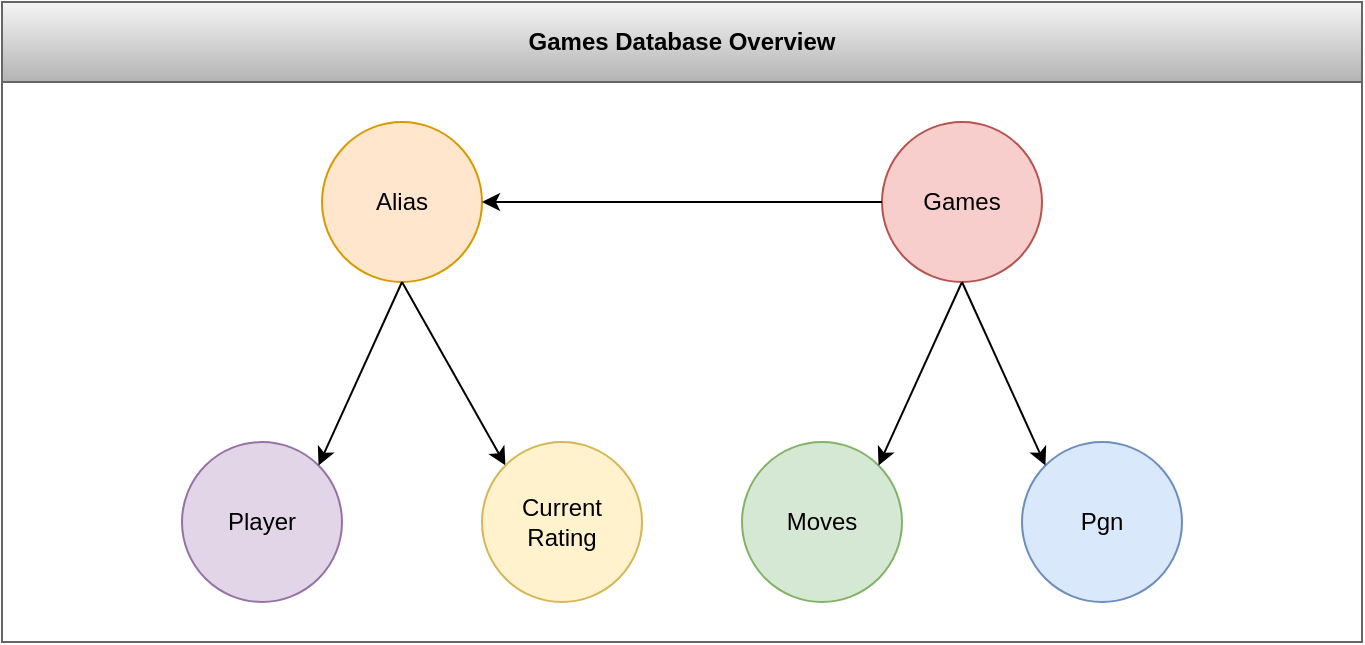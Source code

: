 <mxfile>
    <diagram id="EQRQ3IdOEyXmHRYxrw7s" name="High Level Model">
        <mxGraphModel dx="735" dy="574" grid="1" gridSize="10" guides="1" tooltips="1" connect="1" arrows="1" fold="1" page="1" pageScale="1" pageWidth="850" pageHeight="1100" math="0" shadow="0">
            <root>
                <mxCell id="0"/>
                <mxCell id="1" parent="0"/>
                <mxCell id="fS4P010bNHRI7lqvYaCS-2" value="Games Database Overview" style="swimlane;whiteSpace=wrap;html=1;swimlaneFillColor=default;fillColor=#f5f5f5;gradientColor=#b3b3b3;strokeColor=#666666;gradientDirection=south;startSize=40;" parent="1" vertex="1">
                    <mxGeometry x="40" y="40" width="680" height="320" as="geometry"/>
                </mxCell>
                <mxCell id="2" value="Moves" style="ellipse;whiteSpace=wrap;html=1;aspect=fixed;fillColor=#d5e8d4;strokeColor=#82b366;" parent="fS4P010bNHRI7lqvYaCS-2" vertex="1">
                    <mxGeometry x="370" y="220" width="80" height="80" as="geometry"/>
                </mxCell>
                <mxCell id="U21U7-N9PlkVVATdKfUt-7" value="" style="endArrow=classic;html=1;exitX=0.5;exitY=1;exitDx=0;exitDy=0;entryX=1;entryY=0;entryDx=0;entryDy=0;" parent="fS4P010bNHRI7lqvYaCS-2" source="vxkt7GRDGy2-bQk9t3Sm-1" target="2" edge="1">
                    <mxGeometry width="50" height="50" relative="1" as="geometry">
                        <mxPoint x="410" y="310" as="sourcePoint"/>
                        <mxPoint x="460" y="260" as="targetPoint"/>
                    </mxGeometry>
                </mxCell>
                <mxCell id="vxkt7GRDGy2-bQk9t3Sm-1" value="Games" style="ellipse;whiteSpace=wrap;html=1;aspect=fixed;fillColor=#f8cecc;strokeColor=#b85450;" parent="fS4P010bNHRI7lqvYaCS-2" vertex="1">
                    <mxGeometry x="440" y="60" width="80" height="80" as="geometry"/>
                </mxCell>
                <mxCell id="ahVJ65kF15WfOiXEWKMr-1" value="Alias" style="ellipse;whiteSpace=wrap;html=1;aspect=fixed;labelBorderColor=none;fillColor=#ffe6cc;strokeColor=#d79b00;" parent="fS4P010bNHRI7lqvYaCS-2" vertex="1">
                    <mxGeometry x="160" y="60" width="80" height="80" as="geometry"/>
                </mxCell>
                <mxCell id="U21U7-N9PlkVVATdKfUt-9" value="" style="endArrow=classic;html=1;exitX=0.5;exitY=1;exitDx=0;exitDy=0;entryX=0;entryY=0;entryDx=0;entryDy=0;" parent="fS4P010bNHRI7lqvYaCS-2" source="ahVJ65kF15WfOiXEWKMr-1" target="75uX6NlrLeCMS7MUgdRL-1" edge="1">
                    <mxGeometry width="50" height="50" relative="1" as="geometry">
                        <mxPoint x="410" y="310" as="sourcePoint"/>
                        <mxPoint x="460" y="260" as="targetPoint"/>
                    </mxGeometry>
                </mxCell>
                <mxCell id="75uX6NlrLeCMS7MUgdRL-1" value="Current Rating" style="ellipse;whiteSpace=wrap;html=1;aspect=fixed;fillColor=#fff2cc;strokeColor=#d6b656;" parent="fS4P010bNHRI7lqvYaCS-2" vertex="1">
                    <mxGeometry x="240" y="220" width="80" height="80" as="geometry"/>
                </mxCell>
                <mxCell id="ahVJ65kF15WfOiXEWKMr-2" value="Player" style="ellipse;whiteSpace=wrap;html=1;aspect=fixed;labelBorderColor=none;fillColor=#e1d5e7;strokeColor=#9673a6;" parent="fS4P010bNHRI7lqvYaCS-2" vertex="1">
                    <mxGeometry x="90" y="220" width="80" height="80" as="geometry"/>
                </mxCell>
                <mxCell id="VV1fMMkb9jswBx7jmPIF-2" value="Pgn" style="ellipse;whiteSpace=wrap;html=1;aspect=fixed;gradientDirection=south;fillColor=#dae8fc;strokeColor=#6c8ebf;" parent="fS4P010bNHRI7lqvYaCS-2" vertex="1">
                    <mxGeometry x="510" y="220" width="80" height="80" as="geometry"/>
                </mxCell>
                <mxCell id="VV1fMMkb9jswBx7jmPIF-3" value="" style="endArrow=classic;html=1;exitX=0.5;exitY=1;exitDx=0;exitDy=0;entryX=0;entryY=0;entryDx=0;entryDy=0;" parent="fS4P010bNHRI7lqvYaCS-2" source="vxkt7GRDGy2-bQk9t3Sm-1" target="VV1fMMkb9jswBx7jmPIF-2" edge="1">
                    <mxGeometry width="50" height="50" relative="1" as="geometry">
                        <mxPoint x="430" y="290" as="sourcePoint"/>
                        <mxPoint x="480" y="240" as="targetPoint"/>
                    </mxGeometry>
                </mxCell>
                <mxCell id="-YMnHzM16ICYIb03v5oN-3" value="" style="endArrow=classic;html=1;exitX=0.5;exitY=1;exitDx=0;exitDy=0;entryX=1;entryY=0;entryDx=0;entryDy=0;" parent="fS4P010bNHRI7lqvYaCS-2" source="ahVJ65kF15WfOiXEWKMr-1" target="ahVJ65kF15WfOiXEWKMr-2" edge="1">
                    <mxGeometry width="50" height="50" relative="1" as="geometry">
                        <mxPoint x="380" y="290" as="sourcePoint"/>
                        <mxPoint x="430" y="240" as="targetPoint"/>
                    </mxGeometry>
                </mxCell>
                <mxCell id="-YMnHzM16ICYIb03v5oN-4" value="" style="endArrow=classic;html=1;entryX=1;entryY=0.5;entryDx=0;entryDy=0;exitX=0;exitY=0.5;exitDx=0;exitDy=0;" parent="fS4P010bNHRI7lqvYaCS-2" source="vxkt7GRDGy2-bQk9t3Sm-1" target="ahVJ65kF15WfOiXEWKMr-1" edge="1">
                    <mxGeometry width="50" height="50" relative="1" as="geometry">
                        <mxPoint x="380" y="290" as="sourcePoint"/>
                        <mxPoint x="430" y="240" as="targetPoint"/>
                    </mxGeometry>
                </mxCell>
            </root>
        </mxGraphModel>
    </diagram>
    <diagram id="Z3fM4L8KaYH_9EWf1bJr" name="Alias">
        <mxGraphModel dx="1585" dy="574" grid="1" gridSize="10" guides="1" tooltips="1" connect="1" arrows="1" fold="1" page="1" pageScale="1" pageWidth="850" pageHeight="1100" math="0" shadow="0">
            <root>
                <mxCell id="0"/>
                <mxCell id="1" parent="0"/>
                <mxCell id="254" value="Aliases" style="swimlane;whiteSpace=wrap;html=1;labelBorderColor=none;swimlaneFillColor=default;fillColor=#ffe6cc;strokeColor=#d79b00;" parent="1" vertex="1">
                    <mxGeometry x="-840" y="26" width="600" height="370" as="geometry"/>
                </mxCell>
                <mxCell id="361" value="Proper Name" style="swimlane;childLayout=stackLayout;horizontal=1;startSize=30;horizontalStack=0;rounded=1;fontSize=14;fontStyle=0;strokeWidth=2;resizeParent=0;resizeLast=1;shadow=0;dashed=0;align=center;labelBorderColor=none;fillColor=#ffe6cc;strokeColor=#d79b00;" parent="254" vertex="1">
                    <mxGeometry x="14" y="34" width="160" height="100" as="geometry"/>
                </mxCell>
                <mxCell id="362" value="proper_name_id (PK)&#10;alias_id (PK)&#10;proper_first_name&#10;proper_last_name" style="align=left;strokeColor=none;fillColor=none;spacingLeft=4;fontSize=12;verticalAlign=top;resizable=0;rotatable=0;part=1;labelBorderColor=none;" parent="361" vertex="1">
                    <mxGeometry y="30" width="160" height="70" as="geometry"/>
                </mxCell>
                <mxCell id="363" value="Handle Name" style="swimlane;childLayout=stackLayout;horizontal=1;startSize=30;horizontalStack=0;rounded=1;fontSize=14;fontStyle=0;strokeWidth=2;resizeParent=0;resizeLast=1;shadow=0;dashed=0;align=center;labelBorderColor=none;fillColor=#ffe6cc;strokeColor=#d79b00;" parent="254" vertex="1">
                    <mxGeometry x="14" y="150" width="160" height="97" as="geometry"/>
                </mxCell>
                <mxCell id="364" value="handle_id (PK)&#10;alias_id (PK, FK)&#10;handle_name&#10;handle_source_id" style="align=left;strokeColor=none;fillColor=none;spacingLeft=4;fontSize=12;verticalAlign=top;resizable=0;rotatable=0;part=1;labelBorderColor=none;" parent="363" vertex="1">
                    <mxGeometry y="30" width="160" height="67" as="geometry"/>
                </mxCell>
                <mxCell id="375" value="Handle Source" style="swimlane;childLayout=stackLayout;horizontal=1;startSize=30;horizontalStack=0;rounded=1;fontSize=14;fontStyle=0;strokeWidth=2;resizeParent=0;resizeLast=1;shadow=0;dashed=0;align=center;labelBorderColor=none;fillColor=#ffe6cc;strokeColor=#d79b00;" parent="254" vertex="1">
                    <mxGeometry x="14" y="281" width="160" height="70" as="geometry"/>
                </mxCell>
                <mxCell id="376" value="handle_source_id (PK)&#10;handle_source_name" style="align=left;strokeColor=none;fillColor=none;spacingLeft=4;fontSize=12;verticalAlign=top;resizable=0;rotatable=0;part=1;labelBorderColor=none;" parent="375" vertex="1">
                    <mxGeometry y="30" width="160" height="40" as="geometry"/>
                </mxCell>
                <mxCell id="349" value="Alias" style="swimlane;childLayout=stackLayout;horizontal=1;startSize=30;horizontalStack=0;rounded=1;fontSize=14;fontStyle=0;strokeWidth=2;resizeParent=0;resizeLast=1;shadow=0;dashed=0;align=center;labelBorderColor=none;fillColor=#ffe6cc;strokeColor=#d79b00;" parent="254" vertex="1">
                    <mxGeometry x="329" y="94" width="160" height="90" as="geometry"/>
                </mxCell>
                <mxCell id="350" value="alias_id (PK)&#10;player_id (PK, FK)&#10;alias_type_id (PK, FK)" style="align=left;strokeColor=none;fillColor=none;spacingLeft=4;fontSize=12;verticalAlign=top;resizable=0;rotatable=0;part=1;labelBorderColor=none;" parent="349" vertex="1">
                    <mxGeometry y="30" width="160" height="60" as="geometry"/>
                </mxCell>
                <mxCell id="owKvPPOLDn9EPrUHpkWQ-542" value="Alias Image" style="swimlane;childLayout=stackLayout;horizontal=1;startSize=30;horizontalStack=0;rounded=1;fontSize=14;fontStyle=0;strokeWidth=2;resizeParent=0;resizeLast=1;shadow=0;dashed=0;align=center;labelBorderColor=none;fillColor=#ffe6cc;strokeColor=#d79b00;" parent="254" vertex="1">
                    <mxGeometry x="224" y="275" width="160" height="72" as="geometry"/>
                </mxCell>
                <mxCell id="owKvPPOLDn9EPrUHpkWQ-543" value="alias_id&#10;alias_img_path" style="align=left;strokeColor=none;fillColor=none;spacingLeft=4;fontSize=12;verticalAlign=top;resizable=0;rotatable=0;part=1;labelBorderColor=none;" parent="owKvPPOLDn9EPrUHpkWQ-542" vertex="1">
                    <mxGeometry y="30" width="160" height="42" as="geometry"/>
                </mxCell>
                <mxCell id="owKvPPOLDn9EPrUHpkWQ-607" value="" style="endArrow=none;html=1;rounded=0;entryX=0.5;entryY=0;entryDx=0;entryDy=0;exitX=0.5;exitY=1;exitDx=0;exitDy=0;" parent="254" source="364" target="375" edge="1">
                    <mxGeometry relative="1" as="geometry">
                        <mxPoint x="250" y="450" as="sourcePoint"/>
                        <mxPoint x="410" y="450" as="targetPoint"/>
                    </mxGeometry>
                </mxCell>
                <mxCell id="347" value="Alias Type" style="swimlane;childLayout=stackLayout;horizontal=1;startSize=30;horizontalStack=0;rounded=1;fontSize=14;fontStyle=0;strokeWidth=2;resizeParent=0;resizeLast=1;shadow=0;dashed=0;align=center;labelBorderColor=none;fillColor=#ffe6cc;strokeColor=#d79b00;" parent="254" vertex="1">
                    <mxGeometry x="424" y="271" width="160" height="80" as="geometry"/>
                </mxCell>
                <mxCell id="348" value="alias_type_id (PK)&#10;alias_type_name&#10;" style="align=left;strokeColor=none;fillColor=none;spacingLeft=4;fontSize=12;verticalAlign=top;resizable=0;rotatable=0;part=1;labelBorderColor=none;" parent="347" vertex="1">
                    <mxGeometry y="30" width="160" height="50" as="geometry"/>
                </mxCell>
                <mxCell id="v_5HvFFuXIRl04NzrVby-467" value="" style="endArrow=none;html=1;rounded=0;exitX=1;exitY=0.25;exitDx=0;exitDy=0;entryX=0;entryY=0.5;entryDx=0;entryDy=0;" parent="254" source="362" target="350" edge="1">
                    <mxGeometry relative="1" as="geometry">
                        <mxPoint x="365" y="204" as="sourcePoint"/>
                        <mxPoint x="525" y="204" as="targetPoint"/>
                        <Array as="points">
                            <mxPoint x="285" y="82"/>
                            <mxPoint x="285" y="154"/>
                        </Array>
                    </mxGeometry>
                </mxCell>
                <mxCell id="v_5HvFFuXIRl04NzrVby-482" value="" style="endArrow=none;html=1;rounded=0;exitX=1;exitY=0.5;exitDx=0;exitDy=0;entryX=0;entryY=0.5;entryDx=0;entryDy=0;" parent="254" source="364" target="350" edge="1">
                    <mxGeometry relative="1" as="geometry">
                        <mxPoint x="365" y="204" as="sourcePoint"/>
                        <mxPoint x="525" y="204" as="targetPoint"/>
                        <Array as="points">
                            <mxPoint x="285" y="214"/>
                            <mxPoint x="285" y="154"/>
                        </Array>
                    </mxGeometry>
                </mxCell>
                <mxCell id="v_5HvFFuXIRl04NzrVby-483" value="" style="endArrow=none;html=1;rounded=0;entryX=0.5;entryY=0;entryDx=0;entryDy=0;exitX=0.5;exitY=1;exitDx=0;exitDy=0;" parent="254" source="350" target="owKvPPOLDn9EPrUHpkWQ-542" edge="1">
                    <mxGeometry relative="1" as="geometry">
                        <mxPoint x="165" y="254" as="sourcePoint"/>
                        <mxPoint x="325" y="254" as="targetPoint"/>
                        <Array as="points">
                            <mxPoint x="410" y="244"/>
                            <mxPoint x="305" y="244"/>
                        </Array>
                    </mxGeometry>
                </mxCell>
                <mxCell id="v_5HvFFuXIRl04NzrVby-484" value="" style="endArrow=none;html=1;rounded=0;entryX=0.5;entryY=0;entryDx=0;entryDy=0;exitX=0.5;exitY=1;exitDx=0;exitDy=0;" parent="254" source="350" target="347" edge="1">
                    <mxGeometry relative="1" as="geometry">
                        <mxPoint x="165" y="254" as="sourcePoint"/>
                        <mxPoint x="325" y="254" as="targetPoint"/>
                        <Array as="points">
                            <mxPoint x="410" y="244"/>
                            <mxPoint x="505" y="244"/>
                        </Array>
                    </mxGeometry>
                </mxCell>
                <mxCell id="owKvPPOLDn9EPrUHpkWQ-695" value="Player" style="ellipse;whiteSpace=wrap;html=1;aspect=fixed;labelBorderColor=none;fillColor=#e1d5e7;strokeColor=#9673a6;" parent="1" vertex="1">
                    <mxGeometry x="-120" y="80" width="80" height="80" as="geometry"/>
                </mxCell>
                <mxCell id="TbUyYdpJonragDdVcx6E-466" value="Current Rating" style="ellipse;whiteSpace=wrap;html=1;aspect=fixed;fillColor=#fff2cc;strokeColor=#d6b656;" parent="1" vertex="1">
                    <mxGeometry x="-120" y="200" width="80" height="80" as="geometry"/>
                </mxCell>
                <mxCell id="v_5HvFFuXIRl04NzrVby-485" value="" style="endArrow=none;html=1;rounded=0;entryX=0;entryY=0.5;entryDx=0;entryDy=0;exitX=1;exitY=0.5;exitDx=0;exitDy=0;" parent="1" source="350" target="owKvPPOLDn9EPrUHpkWQ-695" edge="1">
                    <mxGeometry relative="1" as="geometry">
                        <mxPoint x="-620" y="270" as="sourcePoint"/>
                        <mxPoint x="-460" y="270" as="targetPoint"/>
                        <Array as="points">
                            <mxPoint x="-180" y="180"/>
                            <mxPoint x="-180" y="120"/>
                        </Array>
                    </mxGeometry>
                </mxCell>
                <mxCell id="v_5HvFFuXIRl04NzrVby-487" value="" style="endArrow=none;html=1;rounded=0;entryX=0;entryY=0.5;entryDx=0;entryDy=0;exitX=1;exitY=0.5;exitDx=0;exitDy=0;" parent="1" source="350" target="TbUyYdpJonragDdVcx6E-466" edge="1">
                    <mxGeometry relative="1" as="geometry">
                        <mxPoint x="-620" y="270" as="sourcePoint"/>
                        <mxPoint x="-460" y="270" as="targetPoint"/>
                        <Array as="points">
                            <mxPoint x="-180" y="180"/>
                            <mxPoint x="-180" y="240"/>
                        </Array>
                    </mxGeometry>
                </mxCell>
            </root>
        </mxGraphModel>
    </diagram>
    <diagram name="Current Rating" id="vmAqCJuogV1vJBljSVPh">
        <mxGraphModel dx="-115" dy="574" grid="1" gridSize="10" guides="1" tooltips="1" connect="1" arrows="1" fold="1" page="1" pageScale="1" pageWidth="850" pageHeight="1100" math="0" shadow="0">
            <root>
                <mxCell id="feC3zABJMTbZ6vrxUANg-0"/>
                <mxCell id="feC3zABJMTbZ6vrxUANg-1" parent="feC3zABJMTbZ6vrxUANg-0"/>
                <mxCell id="uYh51CDvto48TjhyABTC-0" value="Current Ratings" style="swimlane;whiteSpace=wrap;html=1;fillColor=#fff2cc;strokeColor=#d6b656;swimlaneFillColor=default;" parent="feC3zABJMTbZ6vrxUANg-1" vertex="1">
                    <mxGeometry x="1080" y="40" width="450" height="310" as="geometry"/>
                </mxCell>
                <mxCell id="IKOAZYbKuyzVhrO0zug2-2" value="Current Rating" style="swimlane;childLayout=stackLayout;horizontal=1;startSize=30;horizontalStack=0;rounded=1;fontSize=14;fontStyle=0;strokeWidth=2;resizeParent=0;resizeLast=1;shadow=0;dashed=0;align=center;labelBorderColor=none;fillColor=#fff2cc;strokeColor=#d6b656;" parent="uYh51CDvto48TjhyABTC-0" vertex="1">
                    <mxGeometry x="10" y="40" width="180" height="130" as="geometry"/>
                </mxCell>
                <mxCell id="IKOAZYbKuyzVhrO0zug2-3" value="current_rating_id (PK)&#10;alias_id (PK, FK)&#10;current_rating_type_id&#10;current_rating_value&#10;current_rating_update_type_id&#10;current_rating_update_datetime" style="align=left;strokeColor=none;fillColor=none;spacingLeft=4;fontSize=12;verticalAlign=top;resizable=0;rotatable=0;part=1;labelBorderColor=none;" parent="IKOAZYbKuyzVhrO0zug2-2" vertex="1">
                    <mxGeometry y="30" width="180" height="100" as="geometry"/>
                </mxCell>
                <mxCell id="IKOAZYbKuyzVhrO0zug2-9" value="Current Rating Update Type" style="swimlane;childLayout=stackLayout;horizontal=1;startSize=30;horizontalStack=0;rounded=1;fontSize=14;fontStyle=0;strokeWidth=2;resizeParent=0;resizeLast=1;shadow=0;dashed=0;align=center;labelBorderColor=none;fillColor=#fff2cc;strokeColor=#d6b656;" parent="uYh51CDvto48TjhyABTC-0" vertex="1">
                    <mxGeometry x="240" y="80" width="200" height="70" as="geometry"/>
                </mxCell>
                <mxCell id="IKOAZYbKuyzVhrO0zug2-10" value="rating_update_type_id&#10;ratind_update_type_name&#10;" style="align=left;strokeColor=none;fillColor=none;spacingLeft=4;fontSize=12;verticalAlign=top;resizable=0;rotatable=0;part=1;labelBorderColor=none;" parent="IKOAZYbKuyzVhrO0zug2-9" vertex="1">
                    <mxGeometry y="30" width="200" height="40" as="geometry"/>
                </mxCell>
                <mxCell id="IKOAZYbKuyzVhrO0zug2-7" value="Current Rating Type" style="swimlane;childLayout=stackLayout;horizontal=1;startSize=30;horizontalStack=0;rounded=1;fontSize=14;fontStyle=0;strokeWidth=2;resizeParent=0;resizeLast=1;shadow=0;dashed=0;align=center;labelBorderColor=none;fillColor=#fff2cc;strokeColor=#d6b656;" parent="uYh51CDvto48TjhyABTC-0" vertex="1">
                    <mxGeometry x="20" y="220" width="160" height="70" as="geometry"/>
                </mxCell>
                <mxCell id="IKOAZYbKuyzVhrO0zug2-8" value="rating_type_id&#10;rating_type_name" style="align=left;strokeColor=none;fillColor=none;spacingLeft=4;fontSize=12;verticalAlign=top;resizable=0;rotatable=0;part=1;labelBorderColor=none;" parent="IKOAZYbKuyzVhrO0zug2-7" vertex="1">
                    <mxGeometry y="30" width="160" height="40" as="geometry"/>
                </mxCell>
                <mxCell id="Vqa33I1sNbURaeNk3oaS-0" value="" style="endArrow=none;html=1;rounded=0;entryX=0;entryY=0.25;entryDx=0;entryDy=0;exitX=1;exitY=0.5;exitDx=0;exitDy=0;" parent="uYh51CDvto48TjhyABTC-0" source="IKOAZYbKuyzVhrO0zug2-3" target="IKOAZYbKuyzVhrO0zug2-10" edge="1">
                    <mxGeometry relative="1" as="geometry">
                        <mxPoint x="270" y="230" as="sourcePoint"/>
                        <mxPoint x="430" y="230" as="targetPoint"/>
                    </mxGeometry>
                </mxCell>
                <mxCell id="Vqa33I1sNbURaeNk3oaS-1" value="" style="endArrow=none;html=1;rounded=0;entryX=0.5;entryY=0;entryDx=0;entryDy=0;exitX=0.5;exitY=1;exitDx=0;exitDy=0;" parent="uYh51CDvto48TjhyABTC-0" source="IKOAZYbKuyzVhrO0zug2-3" target="IKOAZYbKuyzVhrO0zug2-7" edge="1">
                    <mxGeometry relative="1" as="geometry">
                        <mxPoint x="270" y="230" as="sourcePoint"/>
                        <mxPoint x="430" y="230" as="targetPoint"/>
                    </mxGeometry>
                </mxCell>
                <mxCell id="bRO0vtCpbkJ5svx-4ACC-0" value="Aliases" style="ellipse;whiteSpace=wrap;html=1;aspect=fixed;fillColor=#ffe6cc;strokeColor=#d79b00;" parent="feC3zABJMTbZ6vrxUANg-1" vertex="1">
                    <mxGeometry x="920" y="120" width="80" height="80" as="geometry"/>
                </mxCell>
                <mxCell id="bRO0vtCpbkJ5svx-4ACC-1" value="" style="endArrow=none;html=1;rounded=0;entryX=0;entryY=0.5;entryDx=0;entryDy=0;exitX=1;exitY=0.5;exitDx=0;exitDy=0;" parent="feC3zABJMTbZ6vrxUANg-1" source="bRO0vtCpbkJ5svx-4ACC-0" target="IKOAZYbKuyzVhrO0zug2-3" edge="1">
                    <mxGeometry relative="1" as="geometry">
                        <mxPoint x="1200" y="350" as="sourcePoint"/>
                        <mxPoint x="1360" y="350" as="targetPoint"/>
                    </mxGeometry>
                </mxCell>
            </root>
        </mxGraphModel>
    </diagram>
    <diagram id="bhh4FkwWOIghbWMBfxlo" name="Games">
        <mxGraphModel dx="735" dy="577" grid="1" gridSize="10" guides="1" tooltips="1" connect="1" arrows="1" fold="1" page="1" pageScale="1" pageWidth="850" pageHeight="1100" math="0" shadow="0">
            <root>
                <mxCell id="0"/>
                <mxCell id="1" parent="0"/>
                <mxCell id="wVm4XnnzG5IfNeauhPvM-1" value="Game" style="swimlane;whiteSpace=wrap;html=1;fillColor=#f8cecc;strokeColor=#b85450;swimlaneFillColor=default;startSize=40;" parent="1" vertex="1">
                    <mxGeometry x="190" y="40" width="460" height="450" as="geometry"/>
                </mxCell>
                <mxCell id="wVm4XnnzG5IfNeauhPvM-2" value="Game" style="swimlane;childLayout=stackLayout;horizontal=1;startSize=30;horizontalStack=0;rounded=1;fontSize=14;fontStyle=0;strokeWidth=2;resizeParent=0;resizeLast=1;shadow=0;dashed=0;align=center;fillColor=#f8cecc;strokeColor=#b85450;" parent="wVm4XnnzG5IfNeauhPvM-1" vertex="1">
                    <mxGeometry x="27" y="80" width="160" height="168" as="geometry"/>
                </mxCell>
                <mxCell id="wVm4XnnzG5IfNeauhPvM-3" value="game_id (PK)&#10;game_white_alias_id&#10;game_white_rating&#10;game_black_alias_id&#10;game_black_rating&#10;result_id (FK)&#10;metadata_set_id (FK)&#10;eco_id&#10;pgn_id" style="align=left;strokeColor=none;fillColor=none;spacingLeft=4;fontSize=12;verticalAlign=top;resizable=0;rotatable=0;part=1;" parent="wVm4XnnzG5IfNeauhPvM-2" vertex="1">
                    <mxGeometry y="30" width="160" height="138" as="geometry"/>
                </mxCell>
                <mxCell id="iBt2-Yo8hQnapHBx-OGb-1" value="Metadata" style="swimlane;childLayout=stackLayout;horizontal=1;startSize=30;horizontalStack=0;rounded=1;fontSize=14;fontStyle=0;strokeWidth=2;resizeParent=0;resizeLast=1;shadow=0;dashed=0;align=center;fillColor=#f8cecc;strokeColor=#b85450;" parent="wVm4XnnzG5IfNeauhPvM-1" vertex="1">
                    <mxGeometry x="255" y="98" width="160" height="89" as="geometry"/>
                </mxCell>
                <mxCell id="iBt2-Yo8hQnapHBx-OGb-2" value="metadata_id&#10;metadata_type_id&#10;metadata_value" style="align=left;strokeColor=none;fillColor=none;spacingLeft=4;fontSize=12;verticalAlign=top;resizable=0;rotatable=0;part=1;" parent="iBt2-Yo8hQnapHBx-OGb-1" vertex="1">
                    <mxGeometry y="30" width="160" height="59" as="geometry"/>
                </mxCell>
                <mxCell id="UJYC0FxTfmIuKqCC3rUQ-7" value="Metadata Type" style="swimlane;childLayout=stackLayout;horizontal=1;startSize=30;horizontalStack=0;rounded=1;fontSize=14;fontStyle=0;strokeWidth=2;resizeParent=0;resizeLast=1;shadow=0;dashed=0;align=center;fillColor=#f8cecc;strokeColor=#b85450;" parent="wVm4XnnzG5IfNeauhPvM-1" vertex="1">
                    <mxGeometry x="255" y="233" width="160" height="70" as="geometry"/>
                </mxCell>
                <mxCell id="UJYC0FxTfmIuKqCC3rUQ-8" value="metadata_type_id (PK)&#10;metadata_type_name" style="align=left;strokeColor=none;fillColor=none;spacingLeft=4;fontSize=12;verticalAlign=top;resizable=0;rotatable=0;part=1;" parent="UJYC0FxTfmIuKqCC3rUQ-7" vertex="1">
                    <mxGeometry y="30" width="160" height="40" as="geometry"/>
                </mxCell>
                <mxCell id="UJYC0FxTfmIuKqCC3rUQ-10" value="Result" style="swimlane;childLayout=stackLayout;horizontal=1;startSize=30;horizontalStack=0;rounded=1;fontSize=14;fontStyle=0;strokeWidth=2;resizeParent=0;resizeLast=1;shadow=0;dashed=0;align=center;fillColor=#f8cecc;strokeColor=#b85450;" parent="wVm4XnnzG5IfNeauhPvM-1" vertex="1">
                    <mxGeometry x="27" y="328" width="160" height="90" as="geometry"/>
                </mxCell>
                <mxCell id="UJYC0FxTfmIuKqCC3rUQ-11" value="result_id&#10;result_type_id&#10;result_value" style="align=left;strokeColor=none;fillColor=none;spacingLeft=4;fontSize=12;verticalAlign=top;resizable=0;rotatable=0;part=1;" parent="UJYC0FxTfmIuKqCC3rUQ-10" vertex="1">
                    <mxGeometry y="30" width="160" height="60" as="geometry"/>
                </mxCell>
                <mxCell id="UJYC0FxTfmIuKqCC3rUQ-12" value="Result Type" style="swimlane;childLayout=stackLayout;horizontal=1;startSize=30;horizontalStack=0;rounded=1;fontSize=14;fontStyle=0;strokeWidth=2;resizeParent=0;resizeLast=1;shadow=0;dashed=0;align=center;fillColor=#f8cecc;strokeColor=#b85450;" parent="wVm4XnnzG5IfNeauhPvM-1" vertex="1">
                    <mxGeometry x="255" y="338" width="160" height="70" as="geometry"/>
                </mxCell>
                <mxCell id="UJYC0FxTfmIuKqCC3rUQ-13" value="result_type_id&#10;result_type_value" style="align=left;strokeColor=none;fillColor=none;spacingLeft=4;fontSize=12;verticalAlign=top;resizable=0;rotatable=0;part=1;" parent="UJYC0FxTfmIuKqCC3rUQ-12" vertex="1">
                    <mxGeometry y="30" width="160" height="40" as="geometry"/>
                </mxCell>
                <mxCell id="gwxKLUX4AF4D-8-SD5Li-4" value="" style="endArrow=none;html=1;rounded=0;exitX=0.5;exitY=1;exitDx=0;exitDy=0;entryX=0.5;entryY=0;entryDx=0;entryDy=0;" parent="wVm4XnnzG5IfNeauhPvM-1" source="wVm4XnnzG5IfNeauhPvM-3" target="UJYC0FxTfmIuKqCC3rUQ-10" edge="1">
                    <mxGeometry relative="1" as="geometry">
                        <mxPoint x="360" y="370" as="sourcePoint"/>
                        <mxPoint x="520" y="370" as="targetPoint"/>
                    </mxGeometry>
                </mxCell>
                <mxCell id="gwxKLUX4AF4D-8-SD5Li-6" value="" style="endArrow=none;html=1;rounded=0;entryX=0;entryY=0.5;entryDx=0;entryDy=0;exitX=1;exitY=0.5;exitDx=0;exitDy=0;" parent="wVm4XnnzG5IfNeauhPvM-1" source="UJYC0FxTfmIuKqCC3rUQ-11" target="UJYC0FxTfmIuKqCC3rUQ-13" edge="1">
                    <mxGeometry relative="1" as="geometry">
                        <mxPoint x="360" y="370" as="sourcePoint"/>
                        <mxPoint x="520" y="370" as="targetPoint"/>
                    </mxGeometry>
                </mxCell>
                <mxCell id="gwxKLUX4AF4D-8-SD5Li-10" value="" style="endArrow=none;html=1;rounded=0;entryX=0.5;entryY=1;entryDx=0;entryDy=0;" parent="wVm4XnnzG5IfNeauhPvM-1" source="UJYC0FxTfmIuKqCC3rUQ-7" target="iBt2-Yo8hQnapHBx-OGb-2" edge="1">
                    <mxGeometry relative="1" as="geometry">
                        <mxPoint x="310" y="360" as="sourcePoint"/>
                        <mxPoint x="470" y="360" as="targetPoint"/>
                    </mxGeometry>
                </mxCell>
                <mxCell id="g3J-TfB6dLD3nfQaPOLD-2" value="" style="endArrow=none;html=1;rounded=0;exitX=1;exitY=0.25;exitDx=0;exitDy=0;entryX=0;entryY=0.25;entryDx=0;entryDy=0;" parent="wVm4XnnzG5IfNeauhPvM-1" source="wVm4XnnzG5IfNeauhPvM-3" target="iBt2-Yo8hQnapHBx-OGb-2" edge="1">
                    <mxGeometry relative="1" as="geometry">
                        <mxPoint x="50" y="150" as="sourcePoint"/>
                        <mxPoint x="210" y="150" as="targetPoint"/>
                    </mxGeometry>
                </mxCell>
                <mxCell id="gwxKLUX4AF4D-8-SD5Li-11" value="Alias" style="ellipse;whiteSpace=wrap;html=1;aspect=fixed;fillColor=#ffe6cc;strokeColor=#d79b00;" parent="1" vertex="1">
                    <mxGeometry x="40" y="140" width="80" height="80" as="geometry"/>
                </mxCell>
                <mxCell id="Hv29QWac1P1zUt8wpBQh-1" value="" style="endArrow=none;html=1;exitX=1;exitY=0.5;exitDx=0;exitDy=0;entryX=0;entryY=0.25;entryDx=0;entryDy=0;" parent="1" source="gwxKLUX4AF4D-8-SD5Li-11" target="wVm4XnnzG5IfNeauhPvM-3" edge="1">
                    <mxGeometry width="50" height="50" relative="1" as="geometry">
                        <mxPoint x="400" y="210" as="sourcePoint"/>
                        <mxPoint x="450" y="160" as="targetPoint"/>
                    </mxGeometry>
                </mxCell>
            </root>
        </mxGraphModel>
    </diagram>
    <diagram id="_Ly3829CffByuWVP00hY" name="Moves">
        <mxGraphModel dx="735" dy="577" grid="1" gridSize="10" guides="1" tooltips="1" connect="1" arrows="1" fold="1" page="1" pageScale="1" pageWidth="850" pageHeight="1100" math="0" shadow="0">
            <root>
                <mxCell id="0"/>
                <mxCell id="1" parent="0"/>
                <mxCell id="MGvQWJiY-sbY8pfP-4eX-1" value="Moves" style="swimlane;whiteSpace=wrap;html=1;fillColor=#d5e8d4;strokeColor=#82b366;swimlaneFillColor=default;startSize=40;" parent="1" vertex="1">
                    <mxGeometry x="110" y="40" width="730" height="420" as="geometry"/>
                </mxCell>
                <mxCell id="bST1q9n4iZkFXweX3thb-1" value="Move" style="swimlane;childLayout=stackLayout;horizontal=1;startSize=30;horizontalStack=0;rounded=1;fontSize=14;fontStyle=0;strokeWidth=2;resizeParent=0;resizeLast=1;shadow=0;dashed=0;align=center;fillColor=#d5e8d4;strokeColor=#82b366;" parent="MGvQWJiY-sbY8pfP-4eX-1" vertex="1">
                    <mxGeometry x="45" y="59" width="160" height="112.5" as="geometry"/>
                </mxCell>
                <mxCell id="bST1q9n4iZkFXweX3thb-2" value="game_id (PK)&#10;move_id (PK)&#10;move_number&#10;move_value&#10;fen_id (FK)" style="align=left;strokeColor=none;fillColor=none;spacingLeft=4;fontSize=12;verticalAlign=top;resizable=0;rotatable=0;part=1;" parent="bST1q9n4iZkFXweX3thb-1" vertex="1">
                    <mxGeometry y="30" width="160" height="82.5" as="geometry"/>
                </mxCell>
                <mxCell id="D8gqENKSvceDN-XoMOH4-1" value="Fen" style="swimlane;childLayout=stackLayout;horizontal=1;startSize=30;horizontalStack=0;rounded=1;fontSize=14;fontStyle=0;strokeWidth=2;resizeParent=0;resizeLast=1;shadow=0;dashed=0;align=center;fillColor=#d5e8d4;strokeColor=#82b366;" parent="MGvQWJiY-sbY8pfP-4eX-1" vertex="1">
                    <mxGeometry x="320" y="59" width="160" height="112.5" as="geometry"/>
                </mxCell>
                <mxCell id="D8gqENKSvceDN-XoMOH4-2" value="fen_id (PK)&#10;fen_string&#10;fen_sha512&#10;fen_metadata_id (FK)&#10;material_data_id (FK)" style="align=left;strokeColor=none;fillColor=none;spacingLeft=4;fontSize=12;verticalAlign=top;resizable=0;rotatable=0;part=1;" parent="D8gqENKSvceDN-XoMOH4-1" vertex="1">
                    <mxGeometry y="30" width="160" height="82.5" as="geometry"/>
                </mxCell>
                <mxCell id="D8gqENKSvceDN-XoMOH4-8" value="Material" style="swimlane;childLayout=stackLayout;horizontal=1;startSize=30;horizontalStack=0;rounded=1;fontSize=14;fontStyle=0;strokeWidth=2;resizeParent=0;resizeLast=1;shadow=0;dashed=0;align=center;fillColor=#d5e8d4;strokeColor=#82b366;" parent="MGvQWJiY-sbY8pfP-4eX-1" vertex="1">
                    <mxGeometry x="560" y="71.5" width="160" height="87.5" as="geometry"/>
                </mxCell>
                <mxCell id="D8gqENKSvceDN-XoMOH4-9" value="material_data_id (PK)&#10;fen_id (PK FK)&#10;material_value" style="align=left;strokeColor=none;fillColor=none;spacingLeft=4;fontSize=12;verticalAlign=top;resizable=0;rotatable=0;part=1;" parent="D8gqENKSvceDN-XoMOH4-8" vertex="1">
                    <mxGeometry y="30" width="160" height="57.5" as="geometry"/>
                </mxCell>
                <mxCell id="D8gqENKSvceDN-XoMOH4-10" value="Fen Metadata" style="swimlane;childLayout=stackLayout;horizontal=1;startSize=30;horizontalStack=0;rounded=1;fontSize=14;fontStyle=0;strokeWidth=2;resizeParent=0;resizeLast=1;shadow=0;dashed=0;align=center;fillColor=#d5e8d4;strokeColor=#82b366;" parent="MGvQWJiY-sbY8pfP-4eX-1" vertex="1">
                    <mxGeometry x="320" y="226.25" width="160" height="130" as="geometry"/>
                </mxCell>
                <mxCell id="D8gqENKSvceDN-XoMOH4-11" value="fen_metadata_id (PK)&#10;fen_id (PK, FK)&#10;fen_metadata_active_player&#10;fen_metadata_castle_rights&#10;fen_en_passant_targets&#10;fen_halfmove_clock" style="align=left;strokeColor=none;fillColor=none;spacingLeft=4;fontSize=12;verticalAlign=top;resizable=0;rotatable=0;part=1;" parent="D8gqENKSvceDN-XoMOH4-10" vertex="1">
                    <mxGeometry y="30" width="160" height="100" as="geometry"/>
                </mxCell>
                <mxCell id="OHP2xuC0HUSO7_WliuOA-1" value="" style="endArrow=none;html=1;exitX=1;exitY=0.5;exitDx=0;exitDy=0;entryX=0;entryY=0.5;entryDx=0;entryDy=0;" parent="MGvQWJiY-sbY8pfP-4eX-1" source="bST1q9n4iZkFXweX3thb-2" target="D8gqENKSvceDN-XoMOH4-2" edge="1">
                    <mxGeometry width="50" height="50" relative="1" as="geometry">
                        <mxPoint x="330" y="320" as="sourcePoint"/>
                        <mxPoint x="380" y="270" as="targetPoint"/>
                    </mxGeometry>
                </mxCell>
                <mxCell id="OHP2xuC0HUSO7_WliuOA-2" value="" style="endArrow=none;html=1;entryX=0;entryY=0.5;entryDx=0;entryDy=0;exitX=1;exitY=0.5;exitDx=0;exitDy=0;" parent="MGvQWJiY-sbY8pfP-4eX-1" source="D8gqENKSvceDN-XoMOH4-2" target="D8gqENKSvceDN-XoMOH4-9" edge="1">
                    <mxGeometry width="50" height="50" relative="1" as="geometry">
                        <mxPoint x="330" y="320" as="sourcePoint"/>
                        <mxPoint x="380" y="270" as="targetPoint"/>
                    </mxGeometry>
                </mxCell>
                <mxCell id="OHP2xuC0HUSO7_WliuOA-3" value="" style="endArrow=none;html=1;entryX=0.5;entryY=1;entryDx=0;entryDy=0;exitX=0.5;exitY=0;exitDx=0;exitDy=0;" parent="MGvQWJiY-sbY8pfP-4eX-1" source="D8gqENKSvceDN-XoMOH4-10" target="D8gqENKSvceDN-XoMOH4-2" edge="1">
                    <mxGeometry width="50" height="50" relative="1" as="geometry">
                        <mxPoint x="330" y="320" as="sourcePoint"/>
                        <mxPoint x="380" y="270" as="targetPoint"/>
                    </mxGeometry>
                </mxCell>
                <mxCell id="OHP2xuC0HUSO7_WliuOA-4" value="Games" style="ellipse;whiteSpace=wrap;html=1;aspect=fixed;fillColor=#f8cecc;strokeColor=#b85450;" parent="1" vertex="1">
                    <mxGeometry y="130" width="80" height="80" as="geometry"/>
                </mxCell>
                <mxCell id="PeZS-FhmX2xcAYufF8GO-1" value="" style="endArrow=none;html=1;exitX=1;exitY=0.5;exitDx=0;exitDy=0;entryX=0;entryY=0.5;entryDx=0;entryDy=0;" parent="1" source="OHP2xuC0HUSO7_WliuOA-4" target="bST1q9n4iZkFXweX3thb-2" edge="1">
                    <mxGeometry width="50" height="50" relative="1" as="geometry">
                        <mxPoint x="370" y="360" as="sourcePoint"/>
                        <mxPoint x="420" y="310" as="targetPoint"/>
                    </mxGeometry>
                </mxCell>
            </root>
        </mxGraphModel>
    </diagram>
    <diagram id="QWQtKEOQPv_WLxU26WAT" name="Pgn">
        <mxGraphModel dx="735" dy="577" grid="1" gridSize="10" guides="1" tooltips="1" connect="1" arrows="1" fold="1" page="1" pageScale="1" pageWidth="827" pageHeight="1169" math="0" shadow="0">
            <root>
                <mxCell id="0"/>
                <mxCell id="1" parent="0"/>
                <mxCell id="vY9wN99prMhfL7KUltE4-1" value="Pgns" style="swimlane;whiteSpace=wrap;html=1;gradientDirection=south;startSize=40;fillColor=#dae8fc;strokeColor=#6c8ebf;swimlaneFillColor=default;" parent="1" vertex="1">
                    <mxGeometry x="40" y="40" width="520" height="200" as="geometry"/>
                </mxCell>
                <mxCell id="vY9wN99prMhfL7KUltE4-2" value="Pgn" style="swimlane;childLayout=stackLayout;horizontal=1;startSize=30;horizontalStack=0;rounded=1;fontSize=14;fontStyle=0;strokeWidth=2;resizeParent=0;resizeLast=1;shadow=0;dashed=0;align=center;gradientDirection=south;fillColor=#dae8fc;strokeColor=#6c8ebf;swimlaneFillColor=default;" parent="vY9wN99prMhfL7KUltE4-1" vertex="1">
                    <mxGeometry x="15" y="60" width="100" height="90" as="geometry"/>
                </mxCell>
                <mxCell id="vY9wN99prMhfL7KUltE4-3" value="pgn_id&#10;pgn_path" style="align=left;strokeColor=none;fillColor=none;spacingLeft=4;fontSize=12;verticalAlign=top;resizable=0;rotatable=0;part=1;" parent="vY9wN99prMhfL7KUltE4-2" vertex="1">
                    <mxGeometry y="30" width="100" height="60" as="geometry"/>
                </mxCell>
                <mxCell id="vY9wN99prMhfL7KUltE4-6" value="Resources" style="swimlane;childLayout=stackLayout;horizontal=1;startSize=30;horizontalStack=0;rounded=1;fontSize=14;fontStyle=0;strokeWidth=2;resizeParent=0;resizeLast=1;shadow=0;dashed=0;align=center;gradientDirection=south;fillColor=#dae8fc;strokeColor=#6c8ebf;swimlaneFillColor=default;" parent="vY9wN99prMhfL7KUltE4-1" vertex="1">
                    <mxGeometry x="380" y="60" width="120" height="90" as="geometry"/>
                </mxCell>
                <mxCell id="vY9wN99prMhfL7KUltE4-7" value="pgn_resource_id&#10;pgn_resource_name&#10;pgn_resource_path" style="align=left;strokeColor=none;fillColor=none;spacingLeft=4;fontSize=12;verticalAlign=top;resizable=0;rotatable=0;part=1;" parent="vY9wN99prMhfL7KUltE4-6" vertex="1">
                    <mxGeometry y="30" width="120" height="60" as="geometry"/>
                </mxCell>
                <mxCell id="vY9wN99prMhfL7KUltE4-9" value="Version" style="swimlane;childLayout=stackLayout;horizontal=1;startSize=30;horizontalStack=0;rounded=1;fontSize=14;fontStyle=0;strokeWidth=2;resizeParent=0;resizeLast=1;shadow=0;dashed=0;align=center;gradientDirection=south;swimlaneFillColor=default;fillColor=#dae8fc;strokeColor=#6c8ebf;" parent="vY9wN99prMhfL7KUltE4-1" vertex="1">
                    <mxGeometry x="170" y="48.75" width="160" height="112.5" as="geometry"/>
                </mxCell>
                <mxCell id="vY9wN99prMhfL7KUltE4-10" value="pgn_id&#10;pgn_version_id&#10;pgn_version_create_date&#10;pgn_version_comments&#10;pgn_version_delta_path" style="align=left;strokeColor=none;fillColor=none;spacingLeft=4;fontSize=12;verticalAlign=top;resizable=0;rotatable=0;part=1;" parent="vY9wN99prMhfL7KUltE4-9" vertex="1">
                    <mxGeometry y="30" width="160" height="82.5" as="geometry"/>
                </mxCell>
                <mxCell id="vY9wN99prMhfL7KUltE4-11" value="" style="endArrow=none;html=1;exitX=1;exitY=0.5;exitDx=0;exitDy=0;entryX=0;entryY=0.5;entryDx=0;entryDy=0;" parent="vY9wN99prMhfL7KUltE4-1" source="vY9wN99prMhfL7KUltE4-3" target="vY9wN99prMhfL7KUltE4-10" edge="1">
                    <mxGeometry width="50" height="50" relative="1" as="geometry">
                        <mxPoint x="270" y="340" as="sourcePoint"/>
                        <mxPoint x="320" y="290" as="targetPoint"/>
                    </mxGeometry>
                </mxCell>
            </root>
        </mxGraphModel>
    </diagram>
    <diagram id="00Oos8YDRQqWfzGaaUBP" name="Players">
        <mxGraphModel dx="735" dy="574" grid="1" gridSize="10" guides="1" tooltips="1" connect="1" arrows="1" fold="1" page="1" pageScale="1" pageWidth="827" pageHeight="1169" math="0" shadow="0">
            <root>
                <mxCell id="0"/>
                <mxCell id="1" parent="0"/>
                <mxCell id="AenwZ9Gp6euYHbcdNmYt-1" value="Player" style="swimlane;whiteSpace=wrap;html=1;gradientDirection=south;startSize=40;fillColor=#e1d5e7;strokeColor=#9673a6;swimlaneFillColor=default;" parent="1" vertex="1">
                    <mxGeometry x="40" y="40" width="400" height="200" as="geometry"/>
                </mxCell>
                <mxCell id="AenwZ9Gp6euYHbcdNmYt-2" value="Player" style="swimlane;childLayout=stackLayout;horizontal=1;startSize=30;horizontalStack=0;rounded=1;fontSize=14;fontStyle=0;strokeWidth=2;resizeParent=0;resizeLast=1;shadow=0;dashed=0;align=center;gradientDirection=south;fillColor=#e1d5e7;strokeColor=#9673a6;" parent="AenwZ9Gp6euYHbcdNmYt-1" vertex="1">
                    <mxGeometry x="10" y="60" width="160" height="100" as="geometry"/>
                </mxCell>
                <mxCell id="AenwZ9Gp6euYHbcdNmYt-3" value="player_id&#10;player_display_name&#10;player_preferences_path&#10;player_cache_path" style="align=left;strokeColor=none;fillColor=none;spacingLeft=4;fontSize=12;verticalAlign=top;resizable=0;rotatable=0;part=1;" parent="AenwZ9Gp6euYHbcdNmYt-2" vertex="1">
                    <mxGeometry y="30" width="160" height="70" as="geometry"/>
                </mxCell>
                <mxCell id="AenwZ9Gp6euYHbcdNmYt-4" value="Session" style="swimlane;childLayout=stackLayout;horizontal=1;startSize=30;horizontalStack=0;rounded=1;fontSize=14;fontStyle=0;strokeWidth=2;resizeParent=0;resizeLast=1;shadow=0;dashed=0;align=center;gradientDirection=south;fillColor=#e1d5e7;strokeColor=#9673a6;swimlaneFillColor=default;" parent="AenwZ9Gp6euYHbcdNmYt-1" vertex="1">
                    <mxGeometry x="230" y="65" width="160" height="90" as="geometry"/>
                </mxCell>
                <mxCell id="AenwZ9Gp6euYHbcdNmYt-5" value="player_id&#10;sessions_id&#10;session_backup_path" style="align=left;strokeColor=none;fillColor=none;spacingLeft=4;fontSize=12;verticalAlign=top;resizable=0;rotatable=0;part=1;" parent="AenwZ9Gp6euYHbcdNmYt-4" vertex="1">
                    <mxGeometry y="30" width="160" height="60" as="geometry"/>
                </mxCell>
            </root>
        </mxGraphModel>
    </diagram>
</mxfile>
